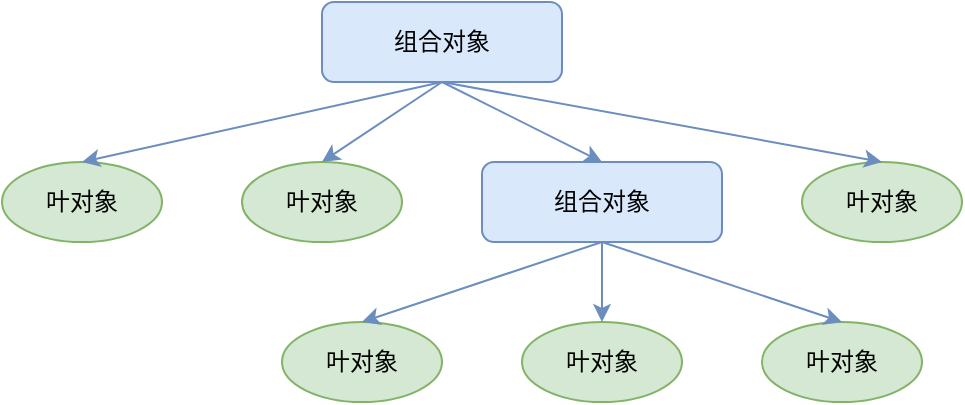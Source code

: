 <mxfile version="20.8.16" type="device"><diagram name="第 1 页" id="DTytusFz7ZK1XSga2Ajx"><mxGraphModel dx="954" dy="584" grid="1" gridSize="10" guides="1" tooltips="1" connect="1" arrows="1" fold="1" page="1" pageScale="1" pageWidth="827" pageHeight="1169" math="0" shadow="0"><root><mxCell id="0"/><mxCell id="1" parent="0"/><mxCell id="GdiZil7KCcOE7pKoQCoE-1" value="组合对象" style="rounded=1;whiteSpace=wrap;html=1;fillColor=#dae8fc;strokeColor=#6c8ebf;" vertex="1" parent="1"><mxGeometry x="360" y="120" width="120" height="40" as="geometry"/></mxCell><mxCell id="GdiZil7KCcOE7pKoQCoE-2" value="叶对象" style="ellipse;whiteSpace=wrap;html=1;fillColor=#d5e8d4;strokeColor=#82b366;" vertex="1" parent="1"><mxGeometry x="200" y="200" width="80" height="40" as="geometry"/></mxCell><mxCell id="GdiZil7KCcOE7pKoQCoE-3" value="叶对象" style="ellipse;whiteSpace=wrap;html=1;fillColor=#d5e8d4;strokeColor=#82b366;" vertex="1" parent="1"><mxGeometry x="320" y="200" width="80" height="40" as="geometry"/></mxCell><mxCell id="GdiZil7KCcOE7pKoQCoE-4" value="叶对象" style="ellipse;whiteSpace=wrap;html=1;fillColor=#d5e8d4;strokeColor=#82b366;" vertex="1" parent="1"><mxGeometry x="600" y="200" width="80" height="40" as="geometry"/></mxCell><mxCell id="GdiZil7KCcOE7pKoQCoE-5" value="组合对象" style="rounded=1;whiteSpace=wrap;html=1;fillColor=#dae8fc;strokeColor=#6c8ebf;" vertex="1" parent="1"><mxGeometry x="440" y="200" width="120" height="40" as="geometry"/></mxCell><mxCell id="GdiZil7KCcOE7pKoQCoE-6" value="叶对象" style="ellipse;whiteSpace=wrap;html=1;fillColor=#d5e8d4;strokeColor=#82b366;" vertex="1" parent="1"><mxGeometry x="340" y="280" width="80" height="40" as="geometry"/></mxCell><mxCell id="GdiZil7KCcOE7pKoQCoE-7" value="叶对象" style="ellipse;whiteSpace=wrap;html=1;fillColor=#d5e8d4;strokeColor=#82b366;" vertex="1" parent="1"><mxGeometry x="460" y="280" width="80" height="40" as="geometry"/></mxCell><mxCell id="GdiZil7KCcOE7pKoQCoE-8" value="叶对象" style="ellipse;whiteSpace=wrap;html=1;fillColor=#d5e8d4;strokeColor=#82b366;" vertex="1" parent="1"><mxGeometry x="580" y="280" width="80" height="40" as="geometry"/></mxCell><mxCell id="GdiZil7KCcOE7pKoQCoE-9" value="" style="endArrow=classic;html=1;rounded=0;exitX=0.5;exitY=1;exitDx=0;exitDy=0;entryX=0.5;entryY=0;entryDx=0;entryDy=0;fillColor=#dae8fc;strokeColor=#6c8ebf;" edge="1" parent="1" source="GdiZil7KCcOE7pKoQCoE-1" target="GdiZil7KCcOE7pKoQCoE-3"><mxGeometry width="50" height="50" relative="1" as="geometry"><mxPoint x="330" y="270" as="sourcePoint"/><mxPoint x="380" y="220" as="targetPoint"/></mxGeometry></mxCell><mxCell id="GdiZil7KCcOE7pKoQCoE-11" value="" style="endArrow=classic;html=1;rounded=0;entryX=0.5;entryY=0;entryDx=0;entryDy=0;fillColor=#dae8fc;strokeColor=#6c8ebf;" edge="1" parent="1" target="GdiZil7KCcOE7pKoQCoE-2"><mxGeometry width="50" height="50" relative="1" as="geometry"><mxPoint x="420" y="160" as="sourcePoint"/><mxPoint x="90" y="340" as="targetPoint"/></mxGeometry></mxCell><mxCell id="GdiZil7KCcOE7pKoQCoE-12" value="" style="endArrow=classic;html=1;rounded=0;exitX=0.5;exitY=1;exitDx=0;exitDy=0;entryX=0.5;entryY=0;entryDx=0;entryDy=0;fillColor=#dae8fc;strokeColor=#6c8ebf;" edge="1" parent="1" source="GdiZil7KCcOE7pKoQCoE-1" target="GdiZil7KCcOE7pKoQCoE-4"><mxGeometry width="50" height="50" relative="1" as="geometry"><mxPoint x="180" y="370" as="sourcePoint"/><mxPoint x="230" y="320" as="targetPoint"/></mxGeometry></mxCell><mxCell id="GdiZil7KCcOE7pKoQCoE-13" value="" style="endArrow=classic;html=1;rounded=0;entryX=0.5;entryY=0;entryDx=0;entryDy=0;fillColor=#dae8fc;strokeColor=#6c8ebf;" edge="1" parent="1" target="GdiZil7KCcOE7pKoQCoE-5"><mxGeometry width="50" height="50" relative="1" as="geometry"><mxPoint x="420" y="160" as="sourcePoint"/><mxPoint x="240" y="330" as="targetPoint"/></mxGeometry></mxCell><mxCell id="GdiZil7KCcOE7pKoQCoE-14" value="" style="endArrow=classic;html=1;rounded=0;exitX=0.5;exitY=1;exitDx=0;exitDy=0;entryX=0.5;entryY=0;entryDx=0;entryDy=0;fillColor=#dae8fc;strokeColor=#6c8ebf;" edge="1" parent="1" source="GdiZil7KCcOE7pKoQCoE-5" target="GdiZil7KCcOE7pKoQCoE-6"><mxGeometry width="50" height="50" relative="1" as="geometry"><mxPoint x="200" y="390" as="sourcePoint"/><mxPoint x="250" y="340" as="targetPoint"/></mxGeometry></mxCell><mxCell id="GdiZil7KCcOE7pKoQCoE-15" value="" style="endArrow=classic;html=1;rounded=0;fillColor=#dae8fc;strokeColor=#6c8ebf;" edge="1" parent="1" target="GdiZil7KCcOE7pKoQCoE-7"><mxGeometry width="50" height="50" relative="1" as="geometry"><mxPoint x="500" y="240" as="sourcePoint"/><mxPoint x="260" y="350" as="targetPoint"/></mxGeometry></mxCell><mxCell id="GdiZil7KCcOE7pKoQCoE-16" value="" style="endArrow=classic;html=1;rounded=0;exitX=0.5;exitY=1;exitDx=0;exitDy=0;entryX=0.5;entryY=0;entryDx=0;entryDy=0;fillColor=#dae8fc;strokeColor=#6c8ebf;" edge="1" parent="1" source="GdiZil7KCcOE7pKoQCoE-5" target="GdiZil7KCcOE7pKoQCoE-8"><mxGeometry width="50" height="50" relative="1" as="geometry"><mxPoint x="220" y="410" as="sourcePoint"/><mxPoint x="270" y="360" as="targetPoint"/></mxGeometry></mxCell></root></mxGraphModel></diagram></mxfile>